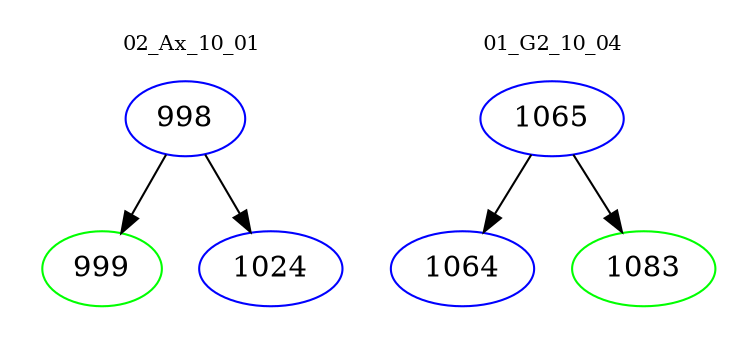 digraph{
subgraph cluster_0 {
color = white
label = "02_Ax_10_01";
fontsize=10;
T0_998 [label="998", color="blue"]
T0_998 -> T0_999 [color="black"]
T0_999 [label="999", color="green"]
T0_998 -> T0_1024 [color="black"]
T0_1024 [label="1024", color="blue"]
}
subgraph cluster_1 {
color = white
label = "01_G2_10_04";
fontsize=10;
T1_1065 [label="1065", color="blue"]
T1_1065 -> T1_1064 [color="black"]
T1_1064 [label="1064", color="blue"]
T1_1065 -> T1_1083 [color="black"]
T1_1083 [label="1083", color="green"]
}
}
